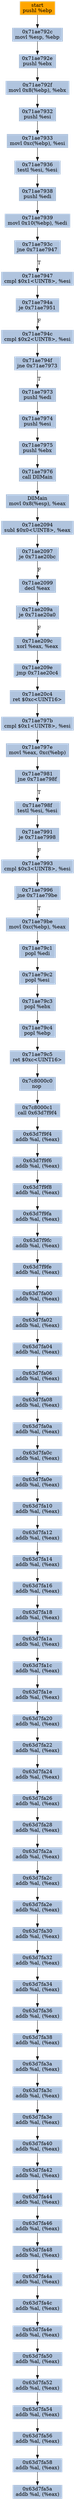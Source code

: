 digraph G {
node[shape=rectangle,style=filled,fillcolor=lightsteelblue,color=lightsteelblue]
bgcolor="transparent"
a0x71ae792bpushl_ebp[label="start\npushl %ebp",color="lightgrey",fillcolor="orange"];
a0x71ae792cmovl_esp_ebp[label="0x71ae792c\nmovl %esp, %ebp"];
a0x71ae792epushl_ebx[label="0x71ae792e\npushl %ebx"];
a0x71ae792fmovl_0x8ebp__ebx[label="0x71ae792f\nmovl 0x8(%ebp), %ebx"];
a0x71ae7932pushl_esi[label="0x71ae7932\npushl %esi"];
a0x71ae7933movl_0xcebp__esi[label="0x71ae7933\nmovl 0xc(%ebp), %esi"];
a0x71ae7936testl_esi_esi[label="0x71ae7936\ntestl %esi, %esi"];
a0x71ae7938pushl_edi[label="0x71ae7938\npushl %edi"];
a0x71ae7939movl_0x10ebp__edi[label="0x71ae7939\nmovl 0x10(%ebp), %edi"];
a0x71ae793cjne_0x71ae7947[label="0x71ae793c\njne 0x71ae7947"];
a0x71ae7947cmpl_0x1UINT8_esi[label="0x71ae7947\ncmpl $0x1<UINT8>, %esi"];
a0x71ae794aje_0x71ae7951[label="0x71ae794a\nje 0x71ae7951"];
a0x71ae794ccmpl_0x2UINT8_esi[label="0x71ae794c\ncmpl $0x2<UINT8>, %esi"];
a0x71ae794fjne_0x71ae7973[label="0x71ae794f\njne 0x71ae7973"];
a0x71ae7973pushl_edi[label="0x71ae7973\npushl %edi"];
a0x71ae7974pushl_esi[label="0x71ae7974\npushl %esi"];
a0x71ae7975pushl_ebx[label="0x71ae7975\npushl %ebx"];
a0x71ae7976call_DllMain[label="0x71ae7976\ncall DllMain"];
a0x71ae2090movl_0x8esp__eax[label="DllMain\nmovl 0x8(%esp), %eax"];
a0x71ae2094subl_0x0UINT8_eax[label="0x71ae2094\nsubl $0x0<UINT8>, %eax"];
a0x71ae2097je_0x71ae20bc[label="0x71ae2097\nje 0x71ae20bc"];
a0x71ae2099decl_eax[label="0x71ae2099\ndecl %eax"];
a0x71ae209aje_0x71ae20a0[label="0x71ae209a\nje 0x71ae20a0"];
a0x71ae209cxorl_eax_eax[label="0x71ae209c\nxorl %eax, %eax"];
a0x71ae209ejmp_0x71ae20c4[label="0x71ae209e\njmp 0x71ae20c4"];
a0x71ae20c4ret_0xcUINT16[label="0x71ae20c4\nret $0xc<UINT16>"];
a0x71ae797bcmpl_0x1UINT8_esi[label="0x71ae797b\ncmpl $0x1<UINT8>, %esi"];
a0x71ae797emovl_eax_0xcebp_[label="0x71ae797e\nmovl %eax, 0xc(%ebp)"];
a0x71ae7981jne_0x71ae798f[label="0x71ae7981\njne 0x71ae798f"];
a0x71ae798ftestl_esi_esi[label="0x71ae798f\ntestl %esi, %esi"];
a0x71ae7991je_0x71ae7998[label="0x71ae7991\nje 0x71ae7998"];
a0x71ae7993cmpl_0x3UINT8_esi[label="0x71ae7993\ncmpl $0x3<UINT8>, %esi"];
a0x71ae7996jne_0x71ae79be[label="0x71ae7996\njne 0x71ae79be"];
a0x71ae79bemovl_0xcebp__eax[label="0x71ae79be\nmovl 0xc(%ebp), %eax"];
a0x71ae79c1popl_edi[label="0x71ae79c1\npopl %edi"];
a0x71ae79c2popl_esi[label="0x71ae79c2\npopl %esi"];
a0x71ae79c3popl_ebx[label="0x71ae79c3\npopl %ebx"];
a0x71ae79c4popl_ebp[label="0x71ae79c4\npopl %ebp"];
a0x71ae79c5ret_0xcUINT16[label="0x71ae79c5\nret $0xc<UINT16>"];
a0x7c8000c0nop_[label="0x7c8000c0\nnop "];
a0x7c8000c1call_0x63d7f9f4[label="0x7c8000c1\ncall 0x63d7f9f4"];
a0x63d7f9f4addb_al_eax_[label="0x63d7f9f4\naddb %al, (%eax)"];
a0x63d7f9f6addb_al_eax_[label="0x63d7f9f6\naddb %al, (%eax)"];
a0x63d7f9f8addb_al_eax_[label="0x63d7f9f8\naddb %al, (%eax)"];
a0x63d7f9faaddb_al_eax_[label="0x63d7f9fa\naddb %al, (%eax)"];
a0x63d7f9fcaddb_al_eax_[label="0x63d7f9fc\naddb %al, (%eax)"];
a0x63d7f9feaddb_al_eax_[label="0x63d7f9fe\naddb %al, (%eax)"];
a0x63d7fa00addb_al_eax_[label="0x63d7fa00\naddb %al, (%eax)"];
a0x63d7fa02addb_al_eax_[label="0x63d7fa02\naddb %al, (%eax)"];
a0x63d7fa04addb_al_eax_[label="0x63d7fa04\naddb %al, (%eax)"];
a0x63d7fa06addb_al_eax_[label="0x63d7fa06\naddb %al, (%eax)"];
a0x63d7fa08addb_al_eax_[label="0x63d7fa08\naddb %al, (%eax)"];
a0x63d7fa0aaddb_al_eax_[label="0x63d7fa0a\naddb %al, (%eax)"];
a0x63d7fa0caddb_al_eax_[label="0x63d7fa0c\naddb %al, (%eax)"];
a0x63d7fa0eaddb_al_eax_[label="0x63d7fa0e\naddb %al, (%eax)"];
a0x63d7fa10addb_al_eax_[label="0x63d7fa10\naddb %al, (%eax)"];
a0x63d7fa12addb_al_eax_[label="0x63d7fa12\naddb %al, (%eax)"];
a0x63d7fa14addb_al_eax_[label="0x63d7fa14\naddb %al, (%eax)"];
a0x63d7fa16addb_al_eax_[label="0x63d7fa16\naddb %al, (%eax)"];
a0x63d7fa18addb_al_eax_[label="0x63d7fa18\naddb %al, (%eax)"];
a0x63d7fa1aaddb_al_eax_[label="0x63d7fa1a\naddb %al, (%eax)"];
a0x63d7fa1caddb_al_eax_[label="0x63d7fa1c\naddb %al, (%eax)"];
a0x63d7fa1eaddb_al_eax_[label="0x63d7fa1e\naddb %al, (%eax)"];
a0x63d7fa20addb_al_eax_[label="0x63d7fa20\naddb %al, (%eax)"];
a0x63d7fa22addb_al_eax_[label="0x63d7fa22\naddb %al, (%eax)"];
a0x63d7fa24addb_al_eax_[label="0x63d7fa24\naddb %al, (%eax)"];
a0x63d7fa26addb_al_eax_[label="0x63d7fa26\naddb %al, (%eax)"];
a0x63d7fa28addb_al_eax_[label="0x63d7fa28\naddb %al, (%eax)"];
a0x63d7fa2aaddb_al_eax_[label="0x63d7fa2a\naddb %al, (%eax)"];
a0x63d7fa2caddb_al_eax_[label="0x63d7fa2c\naddb %al, (%eax)"];
a0x63d7fa2eaddb_al_eax_[label="0x63d7fa2e\naddb %al, (%eax)"];
a0x63d7fa30addb_al_eax_[label="0x63d7fa30\naddb %al, (%eax)"];
a0x63d7fa32addb_al_eax_[label="0x63d7fa32\naddb %al, (%eax)"];
a0x63d7fa34addb_al_eax_[label="0x63d7fa34\naddb %al, (%eax)"];
a0x63d7fa36addb_al_eax_[label="0x63d7fa36\naddb %al, (%eax)"];
a0x63d7fa38addb_al_eax_[label="0x63d7fa38\naddb %al, (%eax)"];
a0x63d7fa3aaddb_al_eax_[label="0x63d7fa3a\naddb %al, (%eax)"];
a0x63d7fa3caddb_al_eax_[label="0x63d7fa3c\naddb %al, (%eax)"];
a0x63d7fa3eaddb_al_eax_[label="0x63d7fa3e\naddb %al, (%eax)"];
a0x63d7fa40addb_al_eax_[label="0x63d7fa40\naddb %al, (%eax)"];
a0x63d7fa42addb_al_eax_[label="0x63d7fa42\naddb %al, (%eax)"];
a0x63d7fa44addb_al_eax_[label="0x63d7fa44\naddb %al, (%eax)"];
a0x63d7fa46addb_al_eax_[label="0x63d7fa46\naddb %al, (%eax)"];
a0x63d7fa48addb_al_eax_[label="0x63d7fa48\naddb %al, (%eax)"];
a0x63d7fa4aaddb_al_eax_[label="0x63d7fa4a\naddb %al, (%eax)"];
a0x63d7fa4caddb_al_eax_[label="0x63d7fa4c\naddb %al, (%eax)"];
a0x63d7fa4eaddb_al_eax_[label="0x63d7fa4e\naddb %al, (%eax)"];
a0x63d7fa50addb_al_eax_[label="0x63d7fa50\naddb %al, (%eax)"];
a0x63d7fa52addb_al_eax_[label="0x63d7fa52\naddb %al, (%eax)"];
a0x63d7fa54addb_al_eax_[label="0x63d7fa54\naddb %al, (%eax)"];
a0x63d7fa56addb_al_eax_[label="0x63d7fa56\naddb %al, (%eax)"];
a0x63d7fa58addb_al_eax_[label="0x63d7fa58\naddb %al, (%eax)"];
a0x63d7fa5aaddb_al_eax_[label="0x63d7fa5a\naddb %al, (%eax)"];
a0x71ae792bpushl_ebp -> a0x71ae792cmovl_esp_ebp [color="#000000"];
a0x71ae792cmovl_esp_ebp -> a0x71ae792epushl_ebx [color="#000000"];
a0x71ae792epushl_ebx -> a0x71ae792fmovl_0x8ebp__ebx [color="#000000"];
a0x71ae792fmovl_0x8ebp__ebx -> a0x71ae7932pushl_esi [color="#000000"];
a0x71ae7932pushl_esi -> a0x71ae7933movl_0xcebp__esi [color="#000000"];
a0x71ae7933movl_0xcebp__esi -> a0x71ae7936testl_esi_esi [color="#000000"];
a0x71ae7936testl_esi_esi -> a0x71ae7938pushl_edi [color="#000000"];
a0x71ae7938pushl_edi -> a0x71ae7939movl_0x10ebp__edi [color="#000000"];
a0x71ae7939movl_0x10ebp__edi -> a0x71ae793cjne_0x71ae7947 [color="#000000"];
a0x71ae793cjne_0x71ae7947 -> a0x71ae7947cmpl_0x1UINT8_esi [color="#000000",label="T"];
a0x71ae7947cmpl_0x1UINT8_esi -> a0x71ae794aje_0x71ae7951 [color="#000000"];
a0x71ae794aje_0x71ae7951 -> a0x71ae794ccmpl_0x2UINT8_esi [color="#000000",label="F"];
a0x71ae794ccmpl_0x2UINT8_esi -> a0x71ae794fjne_0x71ae7973 [color="#000000"];
a0x71ae794fjne_0x71ae7973 -> a0x71ae7973pushl_edi [color="#000000",label="T"];
a0x71ae7973pushl_edi -> a0x71ae7974pushl_esi [color="#000000"];
a0x71ae7974pushl_esi -> a0x71ae7975pushl_ebx [color="#000000"];
a0x71ae7975pushl_ebx -> a0x71ae7976call_DllMain [color="#000000"];
a0x71ae7976call_DllMain -> a0x71ae2090movl_0x8esp__eax [color="#000000"];
a0x71ae2090movl_0x8esp__eax -> a0x71ae2094subl_0x0UINT8_eax [color="#000000"];
a0x71ae2094subl_0x0UINT8_eax -> a0x71ae2097je_0x71ae20bc [color="#000000"];
a0x71ae2097je_0x71ae20bc -> a0x71ae2099decl_eax [color="#000000",label="F"];
a0x71ae2099decl_eax -> a0x71ae209aje_0x71ae20a0 [color="#000000"];
a0x71ae209aje_0x71ae20a0 -> a0x71ae209cxorl_eax_eax [color="#000000",label="F"];
a0x71ae209cxorl_eax_eax -> a0x71ae209ejmp_0x71ae20c4 [color="#000000"];
a0x71ae209ejmp_0x71ae20c4 -> a0x71ae20c4ret_0xcUINT16 [color="#000000"];
a0x71ae20c4ret_0xcUINT16 -> a0x71ae797bcmpl_0x1UINT8_esi [color="#000000"];
a0x71ae797bcmpl_0x1UINT8_esi -> a0x71ae797emovl_eax_0xcebp_ [color="#000000"];
a0x71ae797emovl_eax_0xcebp_ -> a0x71ae7981jne_0x71ae798f [color="#000000"];
a0x71ae7981jne_0x71ae798f -> a0x71ae798ftestl_esi_esi [color="#000000",label="T"];
a0x71ae798ftestl_esi_esi -> a0x71ae7991je_0x71ae7998 [color="#000000"];
a0x71ae7991je_0x71ae7998 -> a0x71ae7993cmpl_0x3UINT8_esi [color="#000000",label="F"];
a0x71ae7993cmpl_0x3UINT8_esi -> a0x71ae7996jne_0x71ae79be [color="#000000"];
a0x71ae7996jne_0x71ae79be -> a0x71ae79bemovl_0xcebp__eax [color="#000000",label="T"];
a0x71ae79bemovl_0xcebp__eax -> a0x71ae79c1popl_edi [color="#000000"];
a0x71ae79c1popl_edi -> a0x71ae79c2popl_esi [color="#000000"];
a0x71ae79c2popl_esi -> a0x71ae79c3popl_ebx [color="#000000"];
a0x71ae79c3popl_ebx -> a0x71ae79c4popl_ebp [color="#000000"];
a0x71ae79c4popl_ebp -> a0x71ae79c5ret_0xcUINT16 [color="#000000"];
a0x71ae79c5ret_0xcUINT16 -> a0x7c8000c0nop_ [color="#000000"];
a0x7c8000c0nop_ -> a0x7c8000c1call_0x63d7f9f4 [color="#000000"];
a0x7c8000c1call_0x63d7f9f4 -> a0x63d7f9f4addb_al_eax_ [color="#000000"];
a0x63d7f9f4addb_al_eax_ -> a0x63d7f9f6addb_al_eax_ [color="#000000"];
a0x63d7f9f6addb_al_eax_ -> a0x63d7f9f8addb_al_eax_ [color="#000000"];
a0x63d7f9f8addb_al_eax_ -> a0x63d7f9faaddb_al_eax_ [color="#000000"];
a0x63d7f9faaddb_al_eax_ -> a0x63d7f9fcaddb_al_eax_ [color="#000000"];
a0x63d7f9fcaddb_al_eax_ -> a0x63d7f9feaddb_al_eax_ [color="#000000"];
a0x63d7f9feaddb_al_eax_ -> a0x63d7fa00addb_al_eax_ [color="#000000"];
a0x63d7fa00addb_al_eax_ -> a0x63d7fa02addb_al_eax_ [color="#000000"];
a0x63d7fa02addb_al_eax_ -> a0x63d7fa04addb_al_eax_ [color="#000000"];
a0x63d7fa04addb_al_eax_ -> a0x63d7fa06addb_al_eax_ [color="#000000"];
a0x63d7fa06addb_al_eax_ -> a0x63d7fa08addb_al_eax_ [color="#000000"];
a0x63d7fa08addb_al_eax_ -> a0x63d7fa0aaddb_al_eax_ [color="#000000"];
a0x63d7fa0aaddb_al_eax_ -> a0x63d7fa0caddb_al_eax_ [color="#000000"];
a0x63d7fa0caddb_al_eax_ -> a0x63d7fa0eaddb_al_eax_ [color="#000000"];
a0x63d7fa0eaddb_al_eax_ -> a0x63d7fa10addb_al_eax_ [color="#000000"];
a0x63d7fa10addb_al_eax_ -> a0x63d7fa12addb_al_eax_ [color="#000000"];
a0x63d7fa12addb_al_eax_ -> a0x63d7fa14addb_al_eax_ [color="#000000"];
a0x63d7fa14addb_al_eax_ -> a0x63d7fa16addb_al_eax_ [color="#000000"];
a0x63d7fa16addb_al_eax_ -> a0x63d7fa18addb_al_eax_ [color="#000000"];
a0x63d7fa18addb_al_eax_ -> a0x63d7fa1aaddb_al_eax_ [color="#000000"];
a0x63d7fa1aaddb_al_eax_ -> a0x63d7fa1caddb_al_eax_ [color="#000000"];
a0x63d7fa1caddb_al_eax_ -> a0x63d7fa1eaddb_al_eax_ [color="#000000"];
a0x63d7fa1eaddb_al_eax_ -> a0x63d7fa20addb_al_eax_ [color="#000000"];
a0x63d7fa20addb_al_eax_ -> a0x63d7fa22addb_al_eax_ [color="#000000"];
a0x63d7fa22addb_al_eax_ -> a0x63d7fa24addb_al_eax_ [color="#000000"];
a0x63d7fa24addb_al_eax_ -> a0x63d7fa26addb_al_eax_ [color="#000000"];
a0x63d7fa26addb_al_eax_ -> a0x63d7fa28addb_al_eax_ [color="#000000"];
a0x63d7fa28addb_al_eax_ -> a0x63d7fa2aaddb_al_eax_ [color="#000000"];
a0x63d7fa2aaddb_al_eax_ -> a0x63d7fa2caddb_al_eax_ [color="#000000"];
a0x63d7fa2caddb_al_eax_ -> a0x63d7fa2eaddb_al_eax_ [color="#000000"];
a0x63d7fa2eaddb_al_eax_ -> a0x63d7fa30addb_al_eax_ [color="#000000"];
a0x63d7fa30addb_al_eax_ -> a0x63d7fa32addb_al_eax_ [color="#000000"];
a0x63d7fa32addb_al_eax_ -> a0x63d7fa34addb_al_eax_ [color="#000000"];
a0x63d7fa34addb_al_eax_ -> a0x63d7fa36addb_al_eax_ [color="#000000"];
a0x63d7fa36addb_al_eax_ -> a0x63d7fa38addb_al_eax_ [color="#000000"];
a0x63d7fa38addb_al_eax_ -> a0x63d7fa3aaddb_al_eax_ [color="#000000"];
a0x63d7fa3aaddb_al_eax_ -> a0x63d7fa3caddb_al_eax_ [color="#000000"];
a0x63d7fa3caddb_al_eax_ -> a0x63d7fa3eaddb_al_eax_ [color="#000000"];
a0x63d7fa3eaddb_al_eax_ -> a0x63d7fa40addb_al_eax_ [color="#000000"];
a0x63d7fa40addb_al_eax_ -> a0x63d7fa42addb_al_eax_ [color="#000000"];
a0x63d7fa42addb_al_eax_ -> a0x63d7fa44addb_al_eax_ [color="#000000"];
a0x63d7fa44addb_al_eax_ -> a0x63d7fa46addb_al_eax_ [color="#000000"];
a0x63d7fa46addb_al_eax_ -> a0x63d7fa48addb_al_eax_ [color="#000000"];
a0x63d7fa48addb_al_eax_ -> a0x63d7fa4aaddb_al_eax_ [color="#000000"];
a0x63d7fa4aaddb_al_eax_ -> a0x63d7fa4caddb_al_eax_ [color="#000000"];
a0x63d7fa4caddb_al_eax_ -> a0x63d7fa4eaddb_al_eax_ [color="#000000"];
a0x63d7fa4eaddb_al_eax_ -> a0x63d7fa50addb_al_eax_ [color="#000000"];
a0x63d7fa50addb_al_eax_ -> a0x63d7fa52addb_al_eax_ [color="#000000"];
a0x63d7fa52addb_al_eax_ -> a0x63d7fa54addb_al_eax_ [color="#000000"];
a0x63d7fa54addb_al_eax_ -> a0x63d7fa56addb_al_eax_ [color="#000000"];
a0x63d7fa56addb_al_eax_ -> a0x63d7fa58addb_al_eax_ [color="#000000"];
a0x63d7fa58addb_al_eax_ -> a0x63d7fa5aaddb_al_eax_ [color="#000000"];
}
